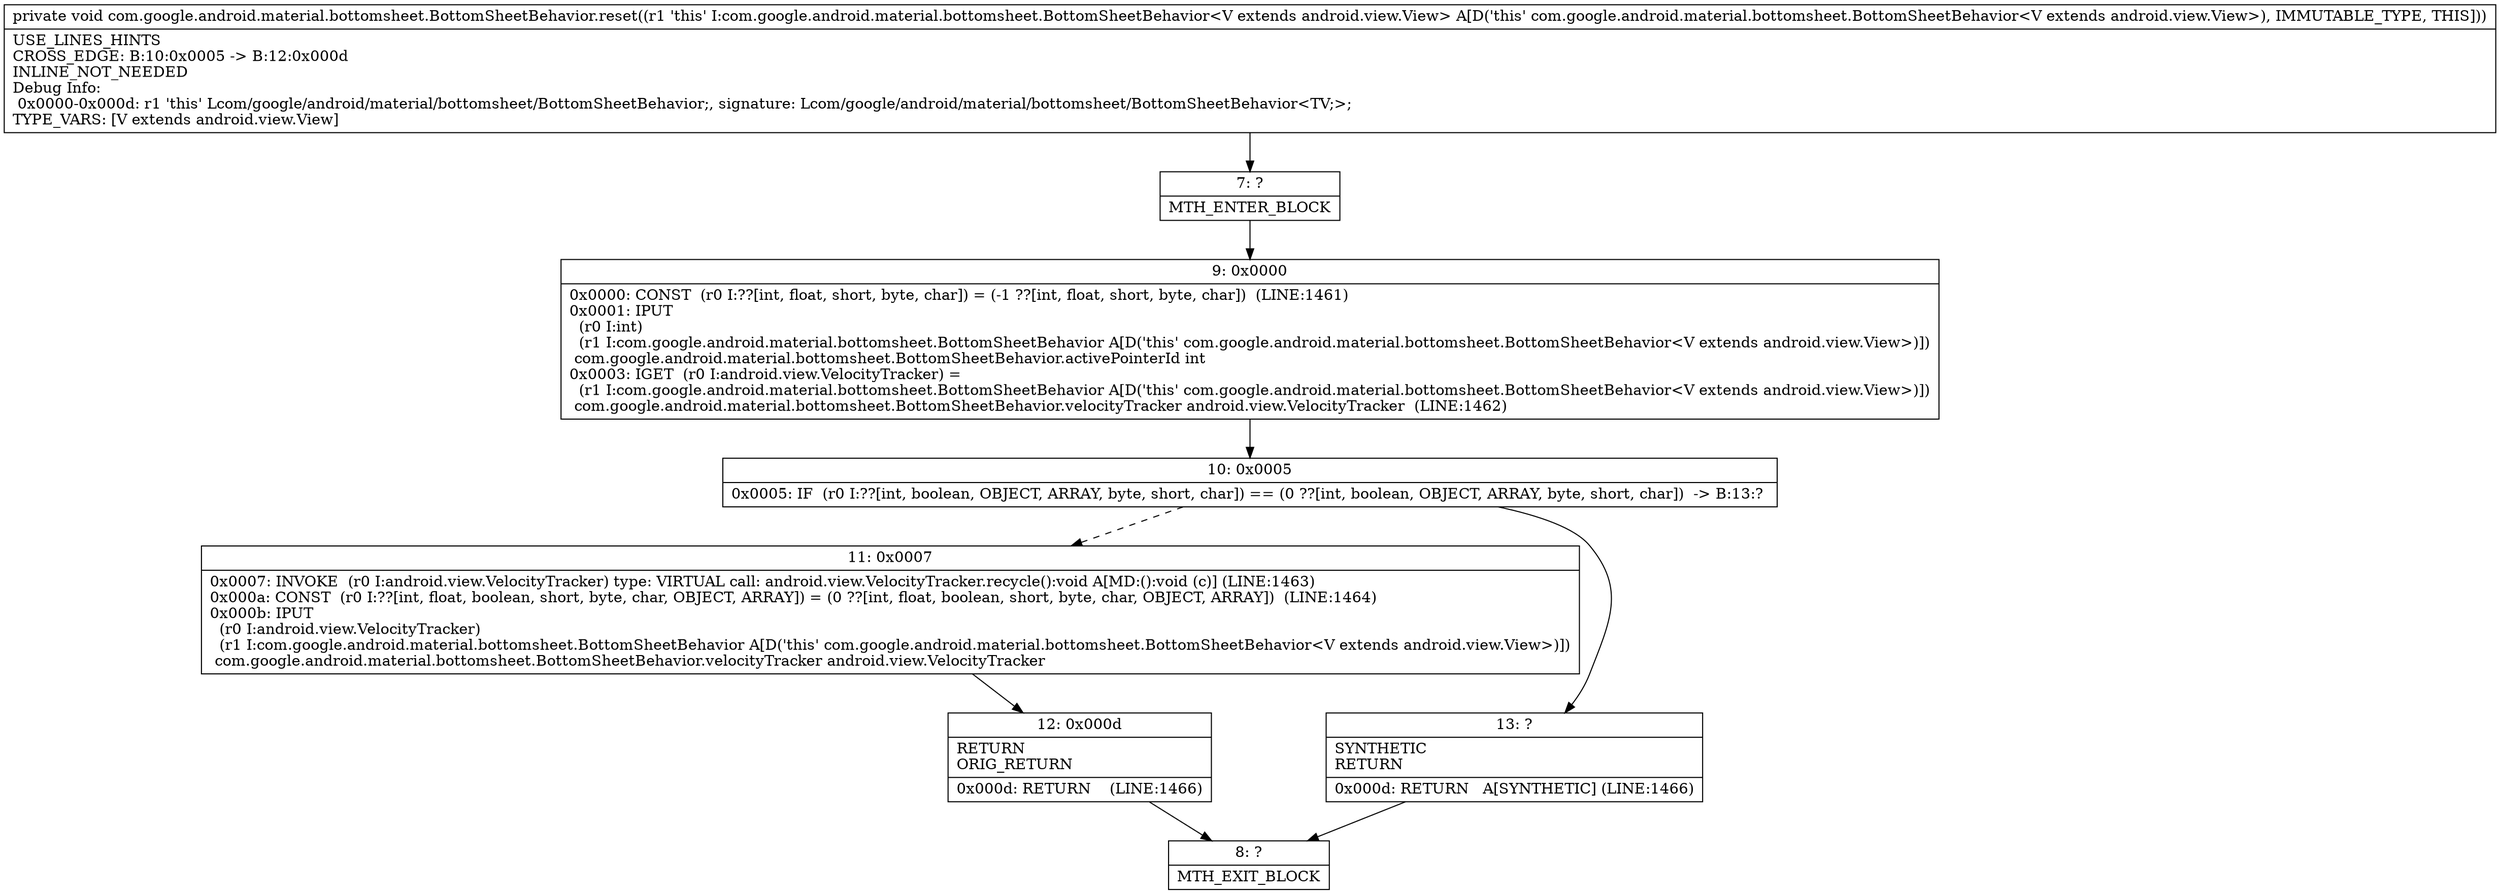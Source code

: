 digraph "CFG forcom.google.android.material.bottomsheet.BottomSheetBehavior.reset()V" {
Node_7 [shape=record,label="{7\:\ ?|MTH_ENTER_BLOCK\l}"];
Node_9 [shape=record,label="{9\:\ 0x0000|0x0000: CONST  (r0 I:??[int, float, short, byte, char]) = (\-1 ??[int, float, short, byte, char])  (LINE:1461)\l0x0001: IPUT  \l  (r0 I:int)\l  (r1 I:com.google.android.material.bottomsheet.BottomSheetBehavior A[D('this' com.google.android.material.bottomsheet.BottomSheetBehavior\<V extends android.view.View\>)])\l com.google.android.material.bottomsheet.BottomSheetBehavior.activePointerId int \l0x0003: IGET  (r0 I:android.view.VelocityTracker) = \l  (r1 I:com.google.android.material.bottomsheet.BottomSheetBehavior A[D('this' com.google.android.material.bottomsheet.BottomSheetBehavior\<V extends android.view.View\>)])\l com.google.android.material.bottomsheet.BottomSheetBehavior.velocityTracker android.view.VelocityTracker  (LINE:1462)\l}"];
Node_10 [shape=record,label="{10\:\ 0x0005|0x0005: IF  (r0 I:??[int, boolean, OBJECT, ARRAY, byte, short, char]) == (0 ??[int, boolean, OBJECT, ARRAY, byte, short, char])  \-\> B:13:? \l}"];
Node_11 [shape=record,label="{11\:\ 0x0007|0x0007: INVOKE  (r0 I:android.view.VelocityTracker) type: VIRTUAL call: android.view.VelocityTracker.recycle():void A[MD:():void (c)] (LINE:1463)\l0x000a: CONST  (r0 I:??[int, float, boolean, short, byte, char, OBJECT, ARRAY]) = (0 ??[int, float, boolean, short, byte, char, OBJECT, ARRAY])  (LINE:1464)\l0x000b: IPUT  \l  (r0 I:android.view.VelocityTracker)\l  (r1 I:com.google.android.material.bottomsheet.BottomSheetBehavior A[D('this' com.google.android.material.bottomsheet.BottomSheetBehavior\<V extends android.view.View\>)])\l com.google.android.material.bottomsheet.BottomSheetBehavior.velocityTracker android.view.VelocityTracker \l}"];
Node_12 [shape=record,label="{12\:\ 0x000d|RETURN\lORIG_RETURN\l|0x000d: RETURN    (LINE:1466)\l}"];
Node_8 [shape=record,label="{8\:\ ?|MTH_EXIT_BLOCK\l}"];
Node_13 [shape=record,label="{13\:\ ?|SYNTHETIC\lRETURN\l|0x000d: RETURN   A[SYNTHETIC] (LINE:1466)\l}"];
MethodNode[shape=record,label="{private void com.google.android.material.bottomsheet.BottomSheetBehavior.reset((r1 'this' I:com.google.android.material.bottomsheet.BottomSheetBehavior\<V extends android.view.View\> A[D('this' com.google.android.material.bottomsheet.BottomSheetBehavior\<V extends android.view.View\>), IMMUTABLE_TYPE, THIS]))  | USE_LINES_HINTS\lCROSS_EDGE: B:10:0x0005 \-\> B:12:0x000d\lINLINE_NOT_NEEDED\lDebug Info:\l  0x0000\-0x000d: r1 'this' Lcom\/google\/android\/material\/bottomsheet\/BottomSheetBehavior;, signature: Lcom\/google\/android\/material\/bottomsheet\/BottomSheetBehavior\<TV;\>;\lTYPE_VARS: [V extends android.view.View]\l}"];
MethodNode -> Node_7;Node_7 -> Node_9;
Node_9 -> Node_10;
Node_10 -> Node_11[style=dashed];
Node_10 -> Node_13;
Node_11 -> Node_12;
Node_12 -> Node_8;
Node_13 -> Node_8;
}

